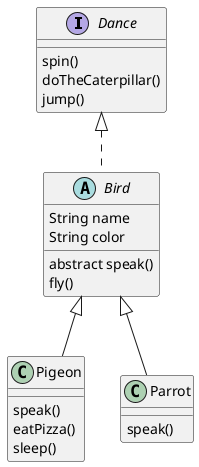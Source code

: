 @startuml
'https://plantuml.com/class-diagram

interface Dance{
    spin()
    doTheCaterpillar()
    jump()
}

abstract class Bird implements Dance {
   String name
   String color
   abstract speak()
   fly()
 }

class Pigeon {
    speak()
    eatPizza()
    sleep()
}

class Parrot{
speak()
}

Bird <|-- Pigeon
Bird <|-- Parrot



@enduml